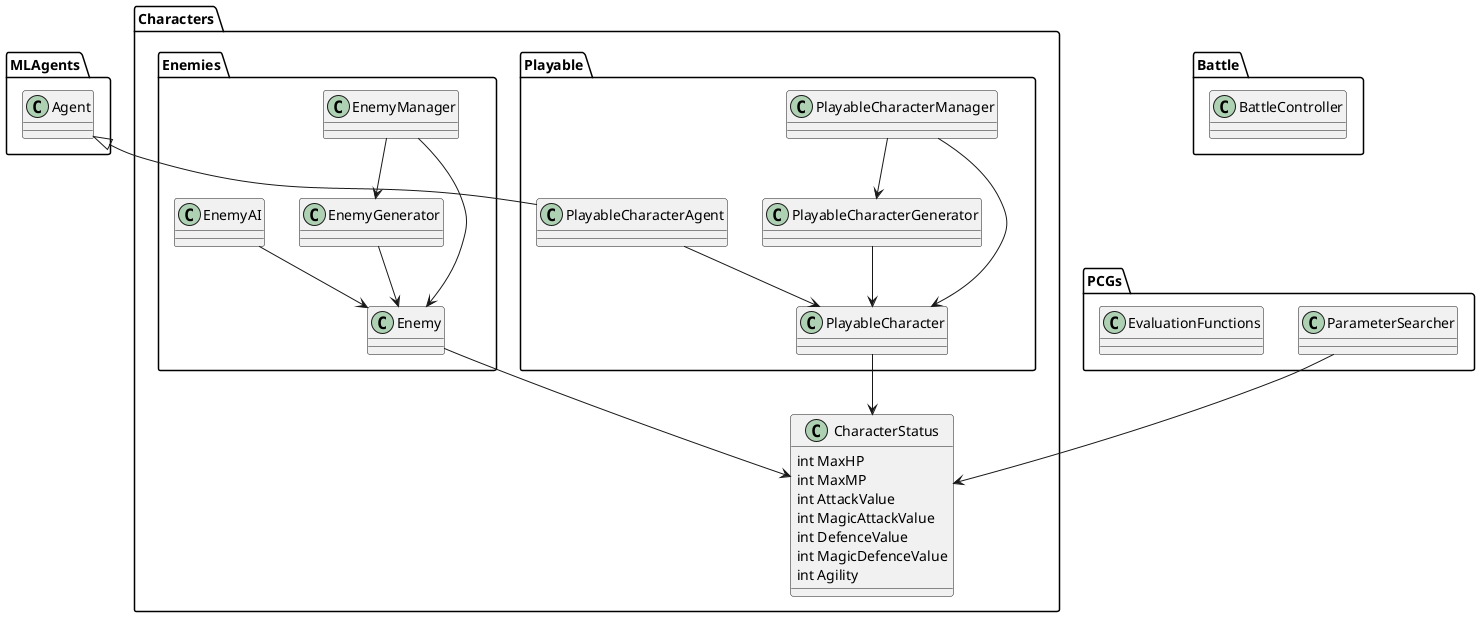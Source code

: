 ﻿@startuml RPG_BattleSystem

namespace MLAgents{
    class Agent
}

namespace Characters{

    class CharacterStatus{
        int MaxHP
        int MaxMP
        int AttackValue
        int MagicAttackValue
        int DefenceValue
        int MagicDefenceValue
        int Agility
    }

    namespace Playable{
        class PlayableCharacterManager
        class PlayableCharacterGenerator
        class PlayableCharacter
        class PlayableCharacterAgent

        PlayableCharacterManager-->PlayableCharacter
        PlayableCharacterManager-->PlayableCharacterGenerator
        PlayableCharacterGenerator-->PlayableCharacter
        PlayableCharacterAgent-->PlayableCharacter
    }

    namespace Enemies{
        class EnemyManager
        class EnemyGenerator
        class Enemy
        class EnemyAI

        EnemyManager-->Enemy
        EnemyManager-->EnemyGenerator
        EnemyGenerator-->Enemy
        EnemyAI-->Enemy
    }

    Characters.Playable.PlayableCharacter-->CharacterStatus
    Characters.Enemies.Enemy-->CharacterStatus
}

namespace Battle{
    class BattleController
}

namespace PCGs{
    class ParameterSearcher
    class EvaluationFunctions
}

MLAgents.Agent<|--Characters.Playable.PlayableCharacterAgent

PCGs.ParameterSearcher-->Characters.CharacterStatus

@enduml